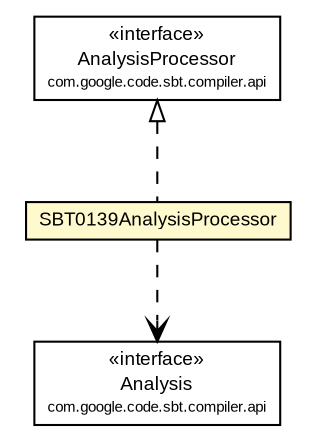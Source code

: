 #!/usr/local/bin/dot
#
# Class diagram 
# Generated by UMLGraph version R5_6-24-gf6e263 (http://www.umlgraph.org/)
#

digraph G {
	edge [fontname="arial",fontsize=10,labelfontname="arial",labelfontsize=10];
	node [fontname="arial",fontsize=10,shape=plaintext];
	nodesep=0.25;
	ranksep=0.5;
	// com.google.code.sbt.compiler.sbt0139.SBT0139AnalysisProcessor
	c38 [label=<<table title="com.google.code.sbt.compiler.sbt0139.SBT0139AnalysisProcessor" border="0" cellborder="1" cellspacing="0" cellpadding="2" port="p" bgcolor="lemonChiffon" href="./SBT0139AnalysisProcessor.html">
		<tr><td><table border="0" cellspacing="0" cellpadding="1">
<tr><td align="center" balign="center"> SBT0139AnalysisProcessor </td></tr>
		</table></td></tr>
		</table>>, URL="./SBT0139AnalysisProcessor.html", fontname="arial", fontcolor="black", fontsize=9.0];
	//com.google.code.sbt.compiler.sbt0139.SBT0139AnalysisProcessor implements com.google.code.sbt.compiler.api.AnalysisProcessor
	c40:p -> c38:p [dir=back,arrowtail=empty,style=dashed];
	// com.google.code.sbt.compiler.sbt0139.SBT0139AnalysisProcessor DEPEND com.google.code.sbt.compiler.api.Analysis
	c38:p -> c41:p [taillabel="", label="", headlabel="", fontname="arial", fontcolor="black", fontsize=10.0, color="black", arrowhead=open, style=dashed];
	// com.google.code.sbt.compiler.api.AnalysisProcessor
	c40 [label=<<table title="com.google.code.sbt.compiler.api.AnalysisProcessor" border="0" cellborder="1" cellspacing="0" cellpadding="2" port="p">
		<tr><td><table border="0" cellspacing="0" cellpadding="1">
<tr><td align="center" balign="center"> &#171;interface&#187; </td></tr>
<tr><td align="center" balign="center"> AnalysisProcessor </td></tr>
<tr><td align="center" balign="center"><font point-size="7.0"> com.google.code.sbt.compiler.api </font></td></tr>
		</table></td></tr>
		</table>>, URL="null", fontname="arial", fontcolor="black", fontsize=9.0];
	// com.google.code.sbt.compiler.api.Analysis
	c41 [label=<<table title="com.google.code.sbt.compiler.api.Analysis" border="0" cellborder="1" cellspacing="0" cellpadding="2" port="p">
		<tr><td><table border="0" cellspacing="0" cellpadding="1">
<tr><td align="center" balign="center"> &#171;interface&#187; </td></tr>
<tr><td align="center" balign="center"> Analysis </td></tr>
<tr><td align="center" balign="center"><font point-size="7.0"> com.google.code.sbt.compiler.api </font></td></tr>
		</table></td></tr>
		</table>>, URL="null", fontname="arial", fontcolor="black", fontsize=9.0];
}

